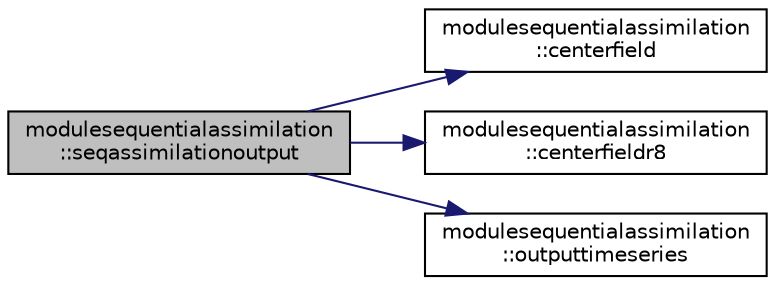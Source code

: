 digraph "modulesequentialassimilation::seqassimilationoutput"
{
 // LATEX_PDF_SIZE
  edge [fontname="Helvetica",fontsize="10",labelfontname="Helvetica",labelfontsize="10"];
  node [fontname="Helvetica",fontsize="10",shape=record];
  rankdir="LR";
  Node1 [label="modulesequentialassimilation\l::seqassimilationoutput",height=0.2,width=0.4,color="black", fillcolor="grey75", style="filled", fontcolor="black",tooltip=" "];
  Node1 -> Node2 [color="midnightblue",fontsize="10",style="solid",fontname="Helvetica"];
  Node2 [label="modulesequentialassimilation\l::centerfield",height=0.2,width=0.4,color="black", fillcolor="white", style="filled",URL="$namespacemodulesequentialassimilation.html#a2481d2ea20d9e305e0090e324dd3893e",tooltip=" "];
  Node1 -> Node3 [color="midnightblue",fontsize="10",style="solid",fontname="Helvetica"];
  Node3 [label="modulesequentialassimilation\l::centerfieldr8",height=0.2,width=0.4,color="black", fillcolor="white", style="filled",URL="$namespacemodulesequentialassimilation.html#aa1246853229add1c591a38826af67ea2",tooltip=" "];
  Node1 -> Node4 [color="midnightblue",fontsize="10",style="solid",fontname="Helvetica"];
  Node4 [label="modulesequentialassimilation\l::outputtimeseries",height=0.2,width=0.4,color="black", fillcolor="white", style="filled",URL="$namespacemodulesequentialassimilation.html#a484eaebcabbe127119b8f5623e94c654",tooltip=" "];
}
